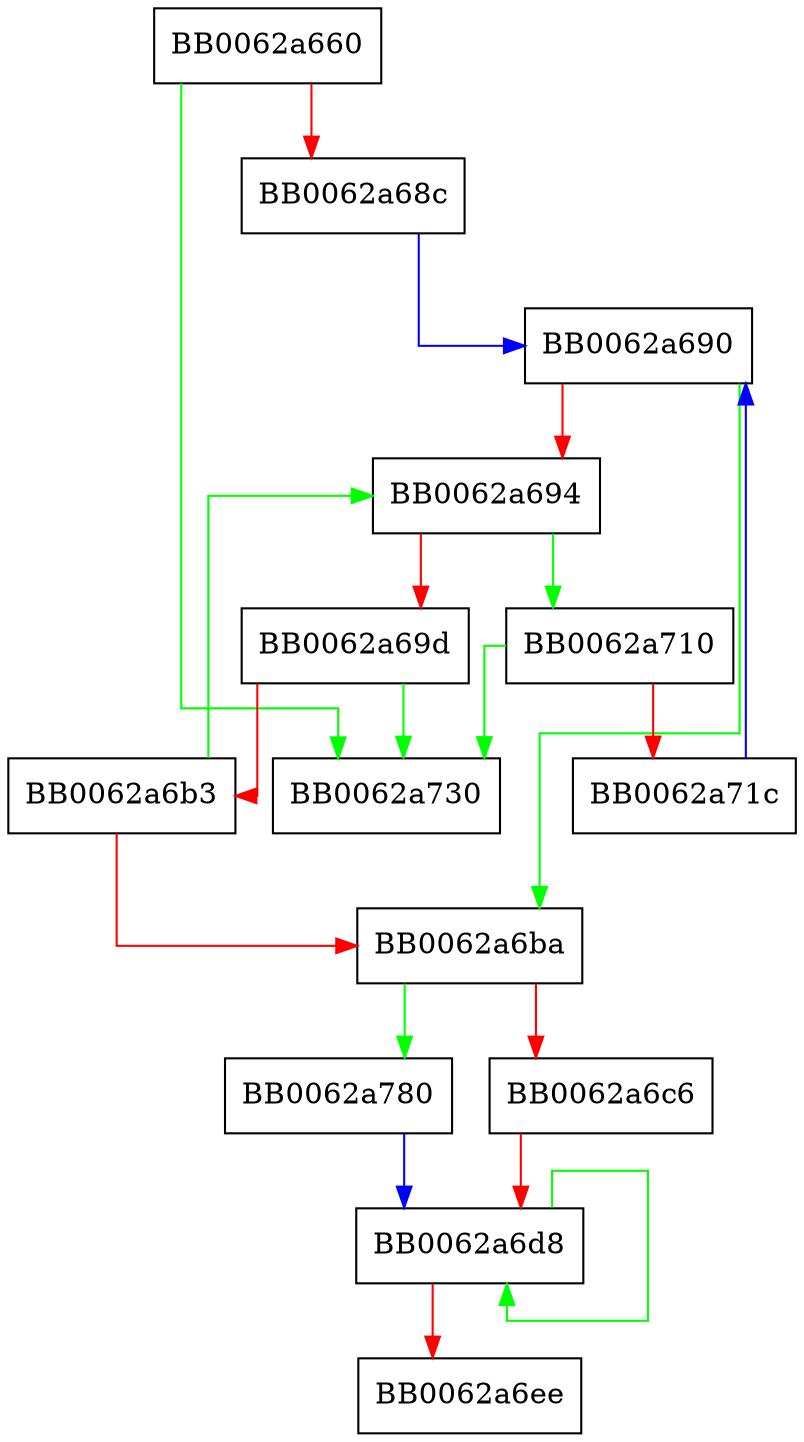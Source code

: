 digraph parse_string {
  node [shape="box"];
  graph [splines=ortho];
  BB0062a660 -> BB0062a730 [color="green"];
  BB0062a660 -> BB0062a68c [color="red"];
  BB0062a68c -> BB0062a690 [color="blue"];
  BB0062a690 -> BB0062a6ba [color="green"];
  BB0062a690 -> BB0062a694 [color="red"];
  BB0062a694 -> BB0062a710 [color="green"];
  BB0062a694 -> BB0062a69d [color="red"];
  BB0062a69d -> BB0062a730 [color="green"];
  BB0062a69d -> BB0062a6b3 [color="red"];
  BB0062a6b3 -> BB0062a694 [color="green"];
  BB0062a6b3 -> BB0062a6ba [color="red"];
  BB0062a6ba -> BB0062a780 [color="green"];
  BB0062a6ba -> BB0062a6c6 [color="red"];
  BB0062a6c6 -> BB0062a6d8 [color="red"];
  BB0062a6d8 -> BB0062a6d8 [color="green"];
  BB0062a6d8 -> BB0062a6ee [color="red"];
  BB0062a710 -> BB0062a730 [color="green"];
  BB0062a710 -> BB0062a71c [color="red"];
  BB0062a71c -> BB0062a690 [color="blue"];
  BB0062a780 -> BB0062a6d8 [color="blue"];
}